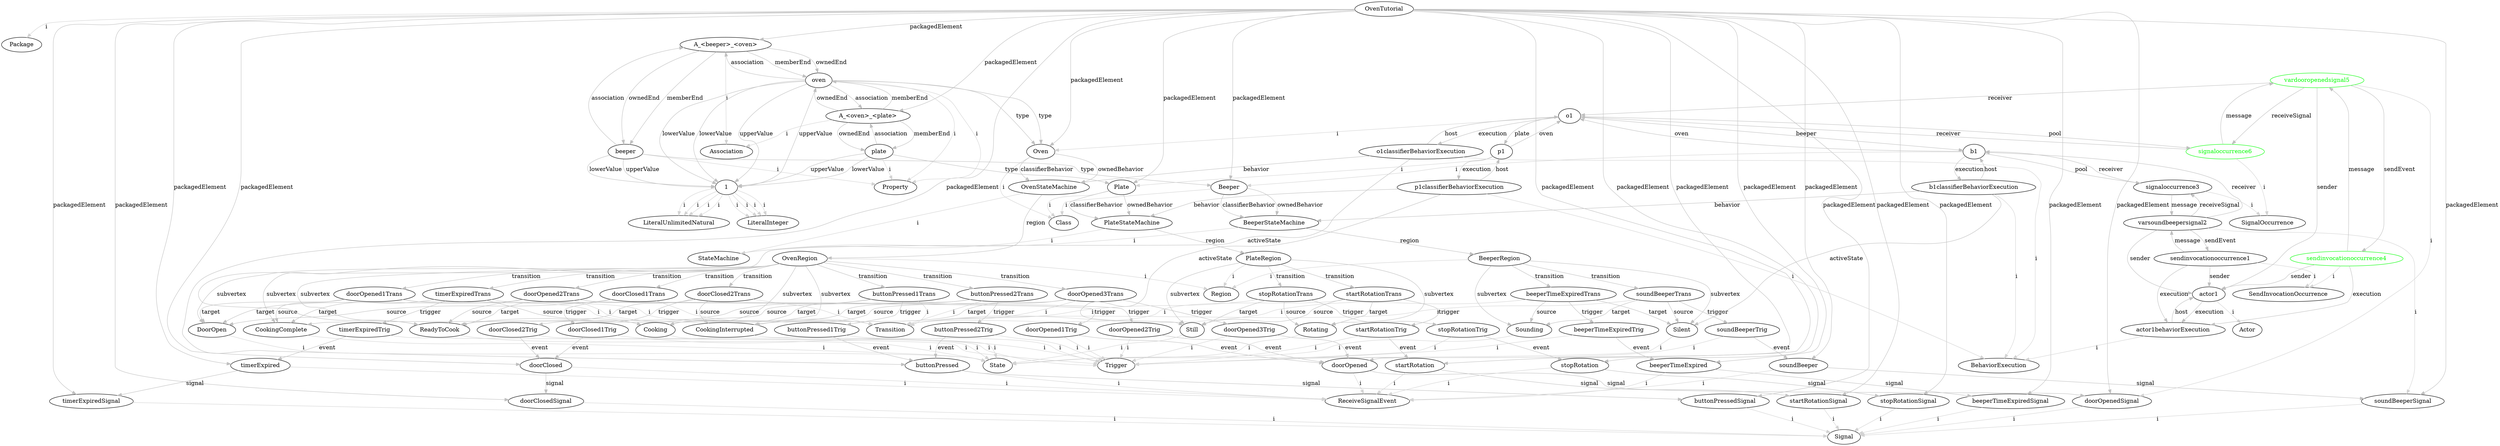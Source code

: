digraph umlMetamodel {
	"OvenTutorial" -> "Package" [label="i", color="lightgrey"]
	"OvenTutorial" -> "Oven" [label="packagedElement", color="grey"]
	"Oven" -> "Class" [label="i", color="lightgrey"]
	"Oven" -> "OvenStateMachine" [label="classifierBehavior", color="grey"]
	"Oven" -> "OvenStateMachine" [label="ownedBehavior", color="grey"]
	"OvenStateMachine" -> "StateMachine" [label="i", color="lightgrey"]
	"OvenStateMachine" -> "OvenRegion" [label="region", color="grey"]
	"OvenRegion" -> "Region" [label="i", color="lightgrey"]
	"OvenRegion" -> "ReadyToCook" [label="subvertex", color="grey"]
	"ReadyToCook" -> "State" [label="i", color="lightgrey"]
	"OvenRegion" -> "DoorOpen" [label="subvertex", color="grey"]
	"DoorOpen" -> "State" [label="i", color="lightgrey"]
	"OvenRegion" -> "Cooking" [label="subvertex", color="grey"]
	"Cooking" -> "State" [label="i", color="lightgrey"]
	"OvenRegion" -> "CookingInterrupted" [label="subvertex", color="grey"]
	"CookingInterrupted" -> "State" [label="i", color="lightgrey"]
	"OvenRegion" -> "CookingComplete" [label="subvertex", color="grey"]
	"CookingComplete" -> "State" [label="i", color="lightgrey"]
	"OvenRegion" -> "doorOpened3Trans" [label="transition", color="grey"]
	"doorOpened3Trans" -> "Transition" [label="i", color="lightgrey"]
	"doorOpened3Trans" -> "Cooking" [label="source", color="grey"]
	"doorOpened3Trans" -> "CookingInterrupted" [label="target", color="grey"]
	"doorOpened3Trans" -> "doorOpened3Trig" [label="trigger", color="grey"]
	"doorOpened3Trig" -> "Trigger" [label="i", color="lightgrey"]
	"doorOpened3Trig" -> "doorOpened" [label="event", color="grey"]
	"OvenRegion" -> "buttonPressed1Trans" [label="transition", color="grey"]
	"buttonPressed1Trans" -> "Transition" [label="i", color="lightgrey"]
	"buttonPressed1Trans" -> "ReadyToCook" [label="source", color="grey"]
	"buttonPressed1Trans" -> "Cooking" [label="target", color="grey"]
	"buttonPressed1Trans" -> "buttonPressed1Trig" [label="trigger", color="grey"]
	"buttonPressed1Trig" -> "Trigger" [label="i", color="lightgrey"]
	"buttonPressed1Trig" -> "buttonPressed" [label="event", color="grey"]
	"OvenRegion" -> "doorClosed2Trans" [label="transition", color="grey"]
	"doorClosed2Trans" -> "Transition" [label="i", color="lightgrey"]
	"doorClosed2Trans" -> "CookingInterrupted" [label="source", color="grey"]
	"doorClosed2Trans" -> "ReadyToCook" [label="target", color="grey"]
	"doorClosed2Trans" -> "doorClosed2Trig" [label="trigger", color="grey"]
	"doorClosed2Trig" -> "Trigger" [label="i", color="lightgrey"]
	"doorClosed2Trig" -> "doorClosed" [label="event", color="grey"]
	"OvenRegion" -> "doorClosed1Trans" [label="transition", color="grey"]
	"doorClosed1Trans" -> "Transition" [label="i", color="lightgrey"]
	"doorClosed1Trans" -> "DoorOpen" [label="source", color="grey"]
	"doorClosed1Trans" -> "ReadyToCook" [label="target", color="grey"]
	"doorClosed1Trans" -> "doorClosed1Trig" [label="trigger", color="grey"]
	"doorClosed1Trig" -> "Trigger" [label="i", color="lightgrey"]
	"doorClosed1Trig" -> "doorClosed" [label="event", color="grey"]
	"OvenRegion" -> "timerExpiredTrans" [label="transition", color="grey"]
	"timerExpiredTrans" -> "Transition" [label="i", color="lightgrey"]
	"timerExpiredTrans" -> "Cooking" [label="source", color="grey"]
	"timerExpiredTrans" -> "CookingComplete" [label="target", color="grey"]
	"timerExpiredTrans" -> "timerExpiredTrig" [label="trigger", color="grey"]
	"timerExpiredTrig" -> "Trigger" [label="i", color="lightgrey"]
	"timerExpiredTrig" -> "timerExpired" [label="event", color="grey"]
	"OvenRegion" -> "buttonPressed2Trans" [label="transition", color="grey"]
	"buttonPressed2Trans" -> "Transition" [label="i", color="lightgrey"]
	"buttonPressed2Trans" -> "CookingComplete" [label="source", color="grey"]
	"buttonPressed2Trans" -> "Cooking" [label="target", color="grey"]
	"buttonPressed2Trans" -> "buttonPressed2Trig" [label="trigger", color="grey"]
	"buttonPressed2Trig" -> "Trigger" [label="i", color="lightgrey"]
	"buttonPressed2Trig" -> "buttonPressed" [label="event", color="grey"]
	"OvenRegion" -> "doorOpened1Trans" [label="transition", color="grey"]
	"doorOpened1Trans" -> "Transition" [label="i", color="lightgrey"]
	"doorOpened1Trans" -> "CookingComplete" [label="source", color="grey"]
	"doorOpened1Trans" -> "DoorOpen" [label="target", color="grey"]
	"doorOpened1Trans" -> "doorOpened1Trig" [label="trigger", color="grey"]
	"doorOpened1Trig" -> "Trigger" [label="i", color="lightgrey"]
	"doorOpened1Trig" -> "doorOpened" [label="event", color="grey"]
	"OvenRegion" -> "doorOpened2Trans" [label="transition", color="grey"]
	"doorOpened2Trans" -> "Transition" [label="i", color="lightgrey"]
	"doorOpened2Trans" -> "ReadyToCook" [label="source", color="grey"]
	"doorOpened2Trans" -> "DoorOpen" [label="target", color="grey"]
	"doorOpened2Trans" -> "doorOpened2Trig" [label="trigger", color="grey"]
	"doorOpened2Trig" -> "Trigger" [label="i", color="lightgrey"]
	"doorOpened2Trig" -> "doorOpened" [label="event", color="grey"]
	"OvenTutorial" -> "Beeper" [label="packagedElement", color="grey"]
	"Beeper" -> "Class" [label="i", color="lightgrey"]
	"Beeper" -> "BeeperStateMachine" [label="classifierBehavior", color="grey"]
	"Beeper" -> "BeeperStateMachine" [label="ownedBehavior", color="grey"]
	"BeeperStateMachine" -> "StateMachine" [label="i", color="lightgrey"]
	"BeeperStateMachine" -> "BeeperRegion" [label="region", color="grey"]
	"BeeperRegion" -> "Region" [label="i", color="lightgrey"]
	"BeeperRegion" -> "Silent" [label="subvertex", color="grey"]
	"Silent" -> "State" [label="i", color="lightgrey"]
	"BeeperRegion" -> "Sounding" [label="subvertex", color="grey"]
	"Sounding" -> "State" [label="i", color="lightgrey"]
	"BeeperRegion" -> "soundBeeperTrans" [label="transition", color="grey"]
	"soundBeeperTrans" -> "Transition" [label="i", color="lightgrey"]
	"soundBeeperTrans" -> "Silent" [label="source", color="grey"]
	"soundBeeperTrans" -> "Sounding" [label="target", color="grey"]
	"soundBeeperTrans" -> "soundBeeperTrig" [label="trigger", color="grey"]
	"soundBeeperTrig" -> "Trigger" [label="i", color="lightgrey"]
	"soundBeeperTrig" -> "soundBeeper" [label="event", color="grey"]
	"BeeperRegion" -> "beeperTimeExpiredTrans" [label="transition", color="grey"]
	"beeperTimeExpiredTrans" -> "Transition" [label="i", color="lightgrey"]
	"beeperTimeExpiredTrans" -> "Sounding" [label="source", color="grey"]
	"beeperTimeExpiredTrans" -> "Silent" [label="target", color="grey"]
	"beeperTimeExpiredTrans" -> "beeperTimeExpiredTrig" [label="trigger", color="grey"]
	"beeperTimeExpiredTrig" -> "Trigger" [label="i", color="lightgrey"]
	"beeperTimeExpiredTrig" -> "beeperTimeExpired" [label="event", color="grey"]
	"OvenTutorial" -> "Plate" [label="packagedElement", color="grey"]
	"Plate" -> "Class" [label="i", color="lightgrey"]
	"Plate" -> "PlateStateMachine" [label="classifierBehavior", color="grey"]
	"Plate" -> "PlateStateMachine" [label="ownedBehavior", color="grey"]
	"PlateStateMachine" -> "StateMachine" [label="i", color="lightgrey"]
	"PlateStateMachine" -> "PlateRegion" [label="region", color="grey"]
	"PlateRegion" -> "Region" [label="i", color="lightgrey"]
	"PlateRegion" -> "Still" [label="subvertex", color="grey"]
	"Still" -> "State" [label="i", color="lightgrey"]
	"PlateRegion" -> "Rotating" [label="subvertex", color="grey"]
	"Rotating" -> "State" [label="i", color="lightgrey"]
	"PlateRegion" -> "startRotationTrans" [label="transition", color="grey"]
	"startRotationTrans" -> "Transition" [label="i", color="lightgrey"]
	"startRotationTrans" -> "Still" [label="source", color="grey"]
	"startRotationTrans" -> "Rotating" [label="target", color="grey"]
	"startRotationTrans" -> "startRotationTrig" [label="trigger", color="grey"]
	"startRotationTrig" -> "Trigger" [label="i", color="lightgrey"]
	"startRotationTrig" -> "startRotation" [label="event", color="grey"]
	"PlateRegion" -> "stopRotationTrans" [label="transition", color="grey"]
	"stopRotationTrans" -> "Transition" [label="i", color="lightgrey"]
	"stopRotationTrans" -> "Rotating" [label="source", color="grey"]
	"stopRotationTrans" -> "Still" [label="target", color="grey"]
	"stopRotationTrans" -> "stopRotationTrig" [label="trigger", color="grey"]
	"stopRotationTrig" -> "Trigger" [label="i", color="lightgrey"]
	"stopRotationTrig" -> "stopRotation" [label="event", color="grey"]
	"OvenTutorial" -> "A_<beeper>_<oven>" [label="packagedElement", color="grey"]
	"A_<beeper>_<oven>" -> "Association" [label="i", color="lightgrey"]
	"A_<beeper>_<oven>" -> "beeper" [label="memberEnd", color="grey"]
	"A_<beeper>_<oven>" -> "oven" [label="memberEnd", color="grey"]
	"A_<beeper>_<oven>" -> "beeper" [label="ownedEnd", color="grey"]
	"beeper" -> "Property" [label="i", color="lightgrey"]
	"beeper" -> "Beeper" [label="type", color="grey"]
	"beeper" -> "A_<beeper>_<oven>" [label="association", color="grey"]
	"beeper" -> "1" [label="upperValue", color="grey"]
	"1" -> "LiteralUnlimitedNatural" [label="i", color="lightgrey"]
	"beeper" -> "1" [label="lowerValue", color="grey"]
	"1" -> "LiteralInteger" [label="i", color="lightgrey"]
	"A_<beeper>_<oven>" -> "oven" [label="ownedEnd", color="grey"]
	"oven" -> "Property" [label="i", color="lightgrey"]
	"oven" -> "Oven" [label="type", color="grey"]
	"oven" -> "A_<beeper>_<oven>" [label="association", color="grey"]
	"oven" -> "1" [label="upperValue", color="grey"]
	"1" -> "LiteralUnlimitedNatural" [label="i", color="lightgrey"]
	"oven" -> "1" [label="lowerValue", color="grey"]
	"1" -> "LiteralInteger" [label="i", color="lightgrey"]
	"OvenTutorial" -> "A_<oven>_<plate>" [label="packagedElement", color="grey"]
	"A_<oven>_<plate>" -> "Association" [label="i", color="lightgrey"]
	"A_<oven>_<plate>" -> "oven" [label="memberEnd", color="grey"]
	"A_<oven>_<plate>" -> "plate" [label="memberEnd", color="grey"]
	"A_<oven>_<plate>" -> "oven" [label="ownedEnd", color="grey"]
	"oven" -> "Property" [label="i", color="lightgrey"]
	"oven" -> "Oven" [label="type", color="grey"]
	"oven" -> "A_<oven>_<plate>" [label="association", color="grey"]
	"oven" -> "1" [label="upperValue", color="grey"]
	"1" -> "LiteralUnlimitedNatural" [label="i", color="lightgrey"]
	"oven" -> "1" [label="lowerValue", color="grey"]
	"1" -> "LiteralInteger" [label="i", color="lightgrey"]
	"A_<oven>_<plate>" -> "plate" [label="ownedEnd", color="grey"]
	"plate" -> "Property" [label="i", color="lightgrey"]
	"plate" -> "Plate" [label="type", color="grey"]
	"plate" -> "A_<oven>_<plate>" [label="association", color="grey"]
	"plate" -> "1" [label="upperValue", color="grey"]
	"1" -> "LiteralUnlimitedNatural" [label="i", color="lightgrey"]
	"plate" -> "1" [label="lowerValue", color="grey"]
	"1" -> "LiteralInteger" [label="i", color="lightgrey"]
	"OvenTutorial" -> "doorClosed" [label="packagedElement", color="grey"]
	"doorClosed" -> "ReceiveSignalEvent" [label="i", color="lightgrey"]
	"doorClosed" -> "doorClosedSignal" [label="signal", color="grey"]
	"OvenTutorial" -> "doorClosedSignal" [label="packagedElement", color="grey"]
	"doorClosedSignal" -> "Signal" [label="i", color="lightgrey"]
	"OvenTutorial" -> "doorOpened" [label="packagedElement", color="grey"]
	"doorOpened" -> "ReceiveSignalEvent" [label="i", color="lightgrey"]
	"doorOpened" -> "doorOpenedSignal" [label="signal", color="grey"]
	"OvenTutorial" -> "doorOpenedSignal" [label="packagedElement", color="grey"]
	"doorOpenedSignal" -> "Signal" [label="i", color="lightgrey"]
	"OvenTutorial" -> "buttonPressed" [label="packagedElement", color="grey"]
	"buttonPressed" -> "ReceiveSignalEvent" [label="i", color="lightgrey"]
	"buttonPressed" -> "buttonPressedSignal" [label="signal", color="grey"]
	"OvenTutorial" -> "buttonPressedSignal" [label="packagedElement", color="grey"]
	"buttonPressedSignal" -> "Signal" [label="i", color="lightgrey"]
	"OvenTutorial" -> "timerExpired" [label="packagedElement", color="grey"]
	"timerExpired" -> "ReceiveSignalEvent" [label="i", color="lightgrey"]
	"timerExpired" -> "timerExpiredSignal" [label="signal", color="grey"]
	"OvenTutorial" -> "timerExpiredSignal" [label="packagedElement", color="grey"]
	"timerExpiredSignal" -> "Signal" [label="i", color="lightgrey"]
	"OvenTutorial" -> "startRotation" [label="packagedElement", color="grey"]
	"startRotation" -> "ReceiveSignalEvent" [label="i", color="lightgrey"]
	"startRotation" -> "startRotationSignal" [label="signal", color="grey"]
	"OvenTutorial" -> "startRotationSignal" [label="packagedElement", color="grey"]
	"startRotationSignal" -> "Signal" [label="i", color="lightgrey"]
	"OvenTutorial" -> "stopRotation" [label="packagedElement", color="grey"]
	"stopRotation" -> "ReceiveSignalEvent" [label="i", color="lightgrey"]
	"stopRotation" -> "stopRotationSignal" [label="signal", color="grey"]
	"OvenTutorial" -> "stopRotationSignal" [label="packagedElement", color="grey"]
	"stopRotationSignal" -> "Signal" [label="i", color="lightgrey"]
	"OvenTutorial" -> "soundBeeper" [label="packagedElement", color="grey"]
	"soundBeeper" -> "ReceiveSignalEvent" [label="i", color="lightgrey"]
	"soundBeeper" -> "soundBeeperSignal" [label="signal", color="grey"]
	"OvenTutorial" -> "soundBeeperSignal" [label="packagedElement", color="grey"]
	"soundBeeperSignal" -> "Signal" [label="i", color="lightgrey"]
	"OvenTutorial" -> "beeperTimeExpired" [label="packagedElement", color="grey"]
	"beeperTimeExpired" -> "ReceiveSignalEvent" [label="i", color="lightgrey"]
	"beeperTimeExpired" -> "beeperTimeExpiredSignal" [label="signal", color="grey"]
	"OvenTutorial" -> "beeperTimeExpiredSignal" [label="packagedElement", color="grey"]
	"beeperTimeExpiredSignal" -> "Signal" [label="i", color="lightgrey"]
	"p1" -> "Plate" [label="i", color="lightgrey"]
	"p1classifierBehaviorExecution" -> "BehaviorExecution" [label="i", color="lightgrey"]
	"p1" -> "p1classifierBehaviorExecution" [label="execution", color="grey"]
	"p1classifierBehaviorExecution" -> "p1" [label="host", color="grey"]
	"p1classifierBehaviorExecution" -> "PlateStateMachine" [label="behavior", color="grey"]
	"p1classifierBehaviorExecution" -> "Still" [label="activeState", color="grey"]
	"o1" -> "Oven" [label="i", color="lightgrey"]
	"o1classifierBehaviorExecution" -> "BehaviorExecution" [label="i", color="lightgrey"]
	"o1" -> "o1classifierBehaviorExecution" [label="execution", color="grey"]
	"o1classifierBehaviorExecution" -> "o1" [label="host", color="grey"]
	"o1classifierBehaviorExecution" -> "OvenStateMachine" [label="behavior", color="grey"]
	"o1classifierBehaviorExecution" -> "ReadyToCook" [label="activeState", color="grey"]
	"b1" -> "Beeper" [label="i", color="lightgrey"]
	"b1classifierBehaviorExecution" -> "BehaviorExecution" [label="i", color="lightgrey"]
	"b1" -> "b1classifierBehaviorExecution" [label="execution", color="grey"]
	"b1classifierBehaviorExecution" -> "b1" [label="host", color="grey"]
	"b1classifierBehaviorExecution" -> "BeeperStateMachine" [label="behavior", color="grey"]
	"b1classifierBehaviorExecution" -> "Silent" [label="activeState", color="grey"]
	"p1" -> "o1" [label="oven", color="grey"]
	"o1" -> "p1" [label="plate", color="grey"]
	"b1" -> "o1" [label="oven", color="grey"]
	"o1" -> "b1" [label="beeper", color="grey"]
	"actor1" -> "Actor" [label="i", color="lightgrey"]
	"actor1behaviorExecution" -> "BehaviorExecution" [label="i", color="lightgrey"]
	"actor1" -> "actor1behaviorExecution" [label="execution", color="grey"]
	"actor1behaviorExecution" -> "actor1" [label="host", color="grey"]
	"sendinvocationoccurrence1" -> "SendInvocationOccurrence" [label="i", color="lightgrey"]
	"sendinvocationoccurrence1" -> "varsoundbeepersignal2" [label="message", color="grey"]
	"varsoundbeepersignal2" -> "sendinvocationoccurrence1" [label="sendEvent", color="grey"]
	"varsoundbeepersignal2" -> "signaloccurrence3" [label="receiveSignal", color="grey"]
	"signaloccurrence3" -> "varsoundbeepersignal2" [label="message", color="grey"]
	"signaloccurrence3" -> "SignalOccurrence" [label="i", color="lightgrey"]
	"varsoundbeepersignal2" -> "soundBeeperSignal" [label="i", color="lightgrey"]
	"signaloccurrence3" -> "b1" [label="receiver", color="grey"]
	"b1" -> "signaloccurrence3" [label="pool", color="grey"]
	"varsoundbeepersignal2" -> "actor1" [label="sender", color="grey"]
	"sendinvocationoccurrence1" -> "actor1" [label="sender", color="grey"]
	"varsoundbeepersignal2" -> "b1" [label="receiver", color="grey"]
	"sendinvocationoccurrence1" -> "actor1behaviorExecution" [label="execution", color="grey"]
	"sendinvocationoccurrence4" -> "SendInvocationOccurrence" [label="i", color="lightgrey"]
	"sendinvocationoccurrence4" [color="green", fontcolor="green"]
	"sendinvocationoccurrence4" -> "vardooropenedsignal5" [label="message", color="grey"]
	"sendinvocationoccurrence4" [color="green", fontcolor="green"]
	"vardooropenedsignal5" [color="green", fontcolor="green"]
	"vardooropenedsignal5" -> "sendinvocationoccurrence4" [label="sendEvent", color="grey"]
	"vardooropenedsignal5" [color="green", fontcolor="green"]
	"sendinvocationoccurrence4" [color="green", fontcolor="green"]
	"vardooropenedsignal5" -> "signaloccurrence6" [label="receiveSignal", color="grey"]
	"vardooropenedsignal5" [color="green", fontcolor="green"]
	"signaloccurrence6" [color="green", fontcolor="green"]
	"signaloccurrence6" -> "vardooropenedsignal5" [label="message", color="grey"]
	"signaloccurrence6" [color="green", fontcolor="green"]
	"vardooropenedsignal5" [color="green", fontcolor="green"]
	"signaloccurrence6" -> "SignalOccurrence" [label="i", color="lightgrey"]
	"signaloccurrence6" [color="green", fontcolor="green"]
	"vardooropenedsignal5" -> "doorOpenedSignal" [label="i", color="lightgrey"]
	"vardooropenedsignal5" [color="green", fontcolor="green"]
	"signaloccurrence6" -> "o1" [label="receiver", color="grey"]
	"signaloccurrence6" [color="green", fontcolor="green"]
	"o1" -> "signaloccurrence6" [label="pool", color="grey"]
	"signaloccurrence6" [color="green", fontcolor="green"]
	"vardooropenedsignal5" -> "actor1" [label="sender", color="grey"]
	"vardooropenedsignal5" [color="green", fontcolor="green"]
	"sendinvocationoccurrence4" -> "actor1" [label="sender", color="grey"]
	"sendinvocationoccurrence4" [color="green", fontcolor="green"]
	"vardooropenedsignal5" -> "o1" [label="receiver", color="grey"]
	"vardooropenedsignal5" [color="green", fontcolor="green"]
	"sendinvocationoccurrence4" -> "actor1behaviorExecution" [label="execution", color="grey"]
	"sendinvocationoccurrence4" [color="green", fontcolor="green"]
}

